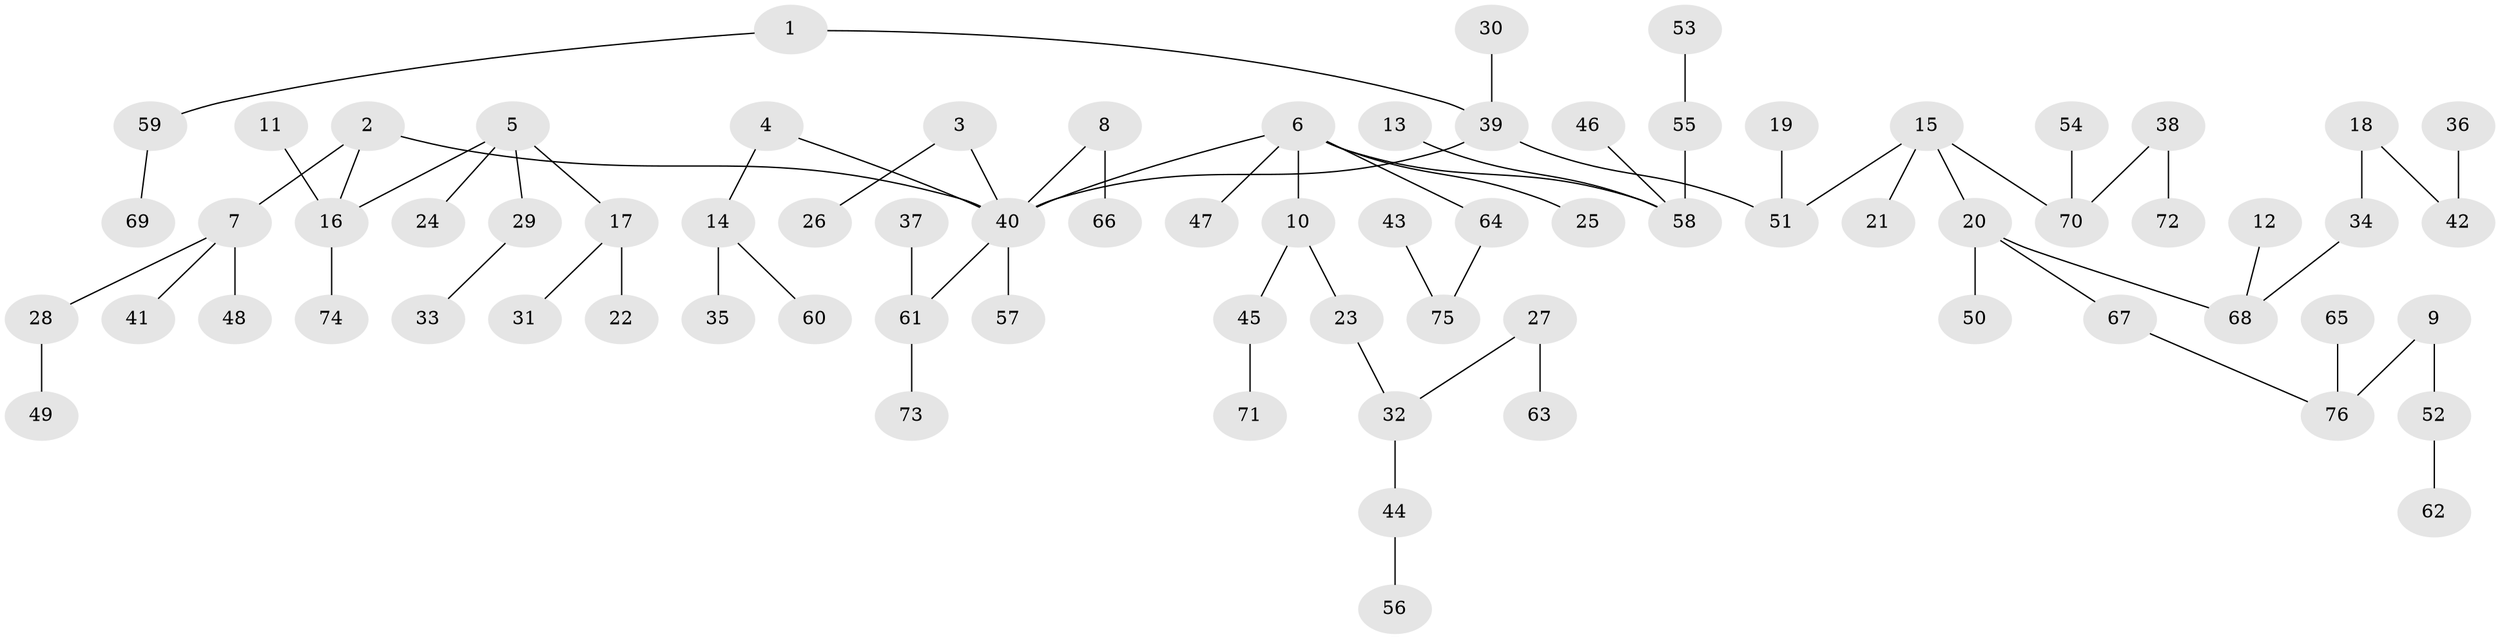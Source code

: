 // original degree distribution, {4: 0.08, 5: 0.056, 2: 0.264, 9: 0.008, 3: 0.096, 1: 0.496}
// Generated by graph-tools (version 1.1) at 2025/37/03/04/25 23:37:23]
// undirected, 76 vertices, 75 edges
graph export_dot {
  node [color=gray90,style=filled];
  1;
  2;
  3;
  4;
  5;
  6;
  7;
  8;
  9;
  10;
  11;
  12;
  13;
  14;
  15;
  16;
  17;
  18;
  19;
  20;
  21;
  22;
  23;
  24;
  25;
  26;
  27;
  28;
  29;
  30;
  31;
  32;
  33;
  34;
  35;
  36;
  37;
  38;
  39;
  40;
  41;
  42;
  43;
  44;
  45;
  46;
  47;
  48;
  49;
  50;
  51;
  52;
  53;
  54;
  55;
  56;
  57;
  58;
  59;
  60;
  61;
  62;
  63;
  64;
  65;
  66;
  67;
  68;
  69;
  70;
  71;
  72;
  73;
  74;
  75;
  76;
  1 -- 39 [weight=1.0];
  1 -- 59 [weight=1.0];
  2 -- 7 [weight=1.0];
  2 -- 16 [weight=1.0];
  2 -- 40 [weight=1.0];
  3 -- 26 [weight=1.0];
  3 -- 40 [weight=1.0];
  4 -- 14 [weight=1.0];
  4 -- 40 [weight=1.0];
  5 -- 16 [weight=1.0];
  5 -- 17 [weight=1.0];
  5 -- 24 [weight=1.0];
  5 -- 29 [weight=1.0];
  6 -- 10 [weight=1.0];
  6 -- 25 [weight=1.0];
  6 -- 40 [weight=1.0];
  6 -- 47 [weight=1.0];
  6 -- 58 [weight=1.0];
  6 -- 64 [weight=1.0];
  7 -- 28 [weight=1.0];
  7 -- 41 [weight=1.0];
  7 -- 48 [weight=1.0];
  8 -- 40 [weight=1.0];
  8 -- 66 [weight=1.0];
  9 -- 52 [weight=1.0];
  9 -- 76 [weight=1.0];
  10 -- 23 [weight=1.0];
  10 -- 45 [weight=1.0];
  11 -- 16 [weight=1.0];
  12 -- 68 [weight=1.0];
  13 -- 58 [weight=1.0];
  14 -- 35 [weight=1.0];
  14 -- 60 [weight=1.0];
  15 -- 20 [weight=1.0];
  15 -- 21 [weight=1.0];
  15 -- 51 [weight=1.0];
  15 -- 70 [weight=1.0];
  16 -- 74 [weight=1.0];
  17 -- 22 [weight=1.0];
  17 -- 31 [weight=1.0];
  18 -- 34 [weight=1.0];
  18 -- 42 [weight=1.0];
  19 -- 51 [weight=1.0];
  20 -- 50 [weight=1.0];
  20 -- 67 [weight=1.0];
  20 -- 68 [weight=1.0];
  23 -- 32 [weight=1.0];
  27 -- 32 [weight=1.0];
  27 -- 63 [weight=1.0];
  28 -- 49 [weight=1.0];
  29 -- 33 [weight=1.0];
  30 -- 39 [weight=1.0];
  32 -- 44 [weight=1.0];
  34 -- 68 [weight=1.0];
  36 -- 42 [weight=1.0];
  37 -- 61 [weight=1.0];
  38 -- 70 [weight=1.0];
  38 -- 72 [weight=1.0];
  39 -- 40 [weight=1.0];
  39 -- 51 [weight=1.0];
  40 -- 57 [weight=1.0];
  40 -- 61 [weight=1.0];
  43 -- 75 [weight=1.0];
  44 -- 56 [weight=1.0];
  45 -- 71 [weight=1.0];
  46 -- 58 [weight=1.0];
  52 -- 62 [weight=1.0];
  53 -- 55 [weight=1.0];
  54 -- 70 [weight=1.0];
  55 -- 58 [weight=1.0];
  59 -- 69 [weight=1.0];
  61 -- 73 [weight=1.0];
  64 -- 75 [weight=1.0];
  65 -- 76 [weight=1.0];
  67 -- 76 [weight=1.0];
}
